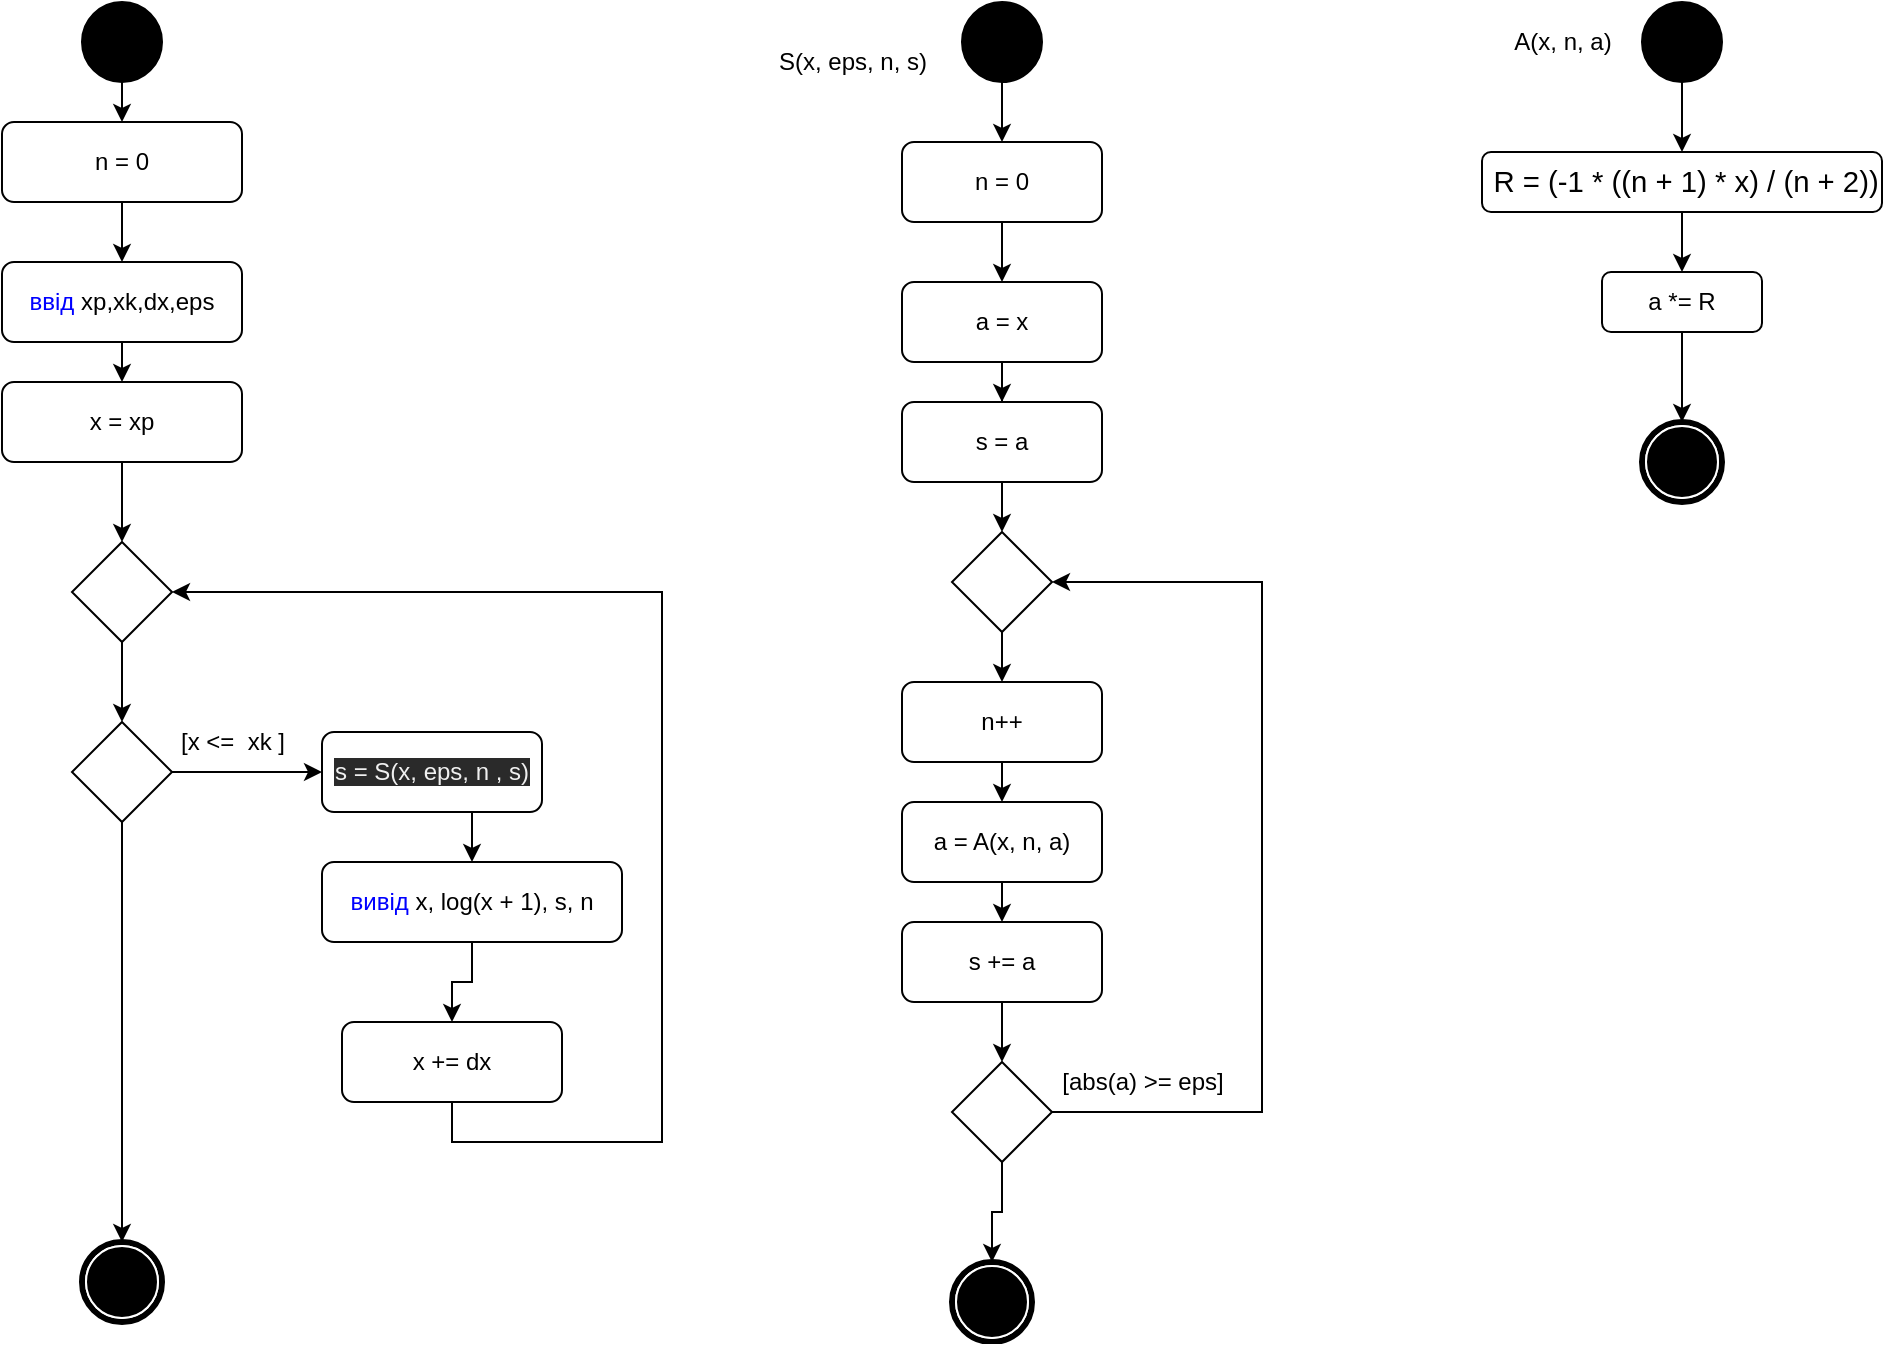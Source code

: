 <mxfile version="15.3.7" type="device"><diagram name="Page-1" id="0783ab3e-0a74-02c8-0abd-f7b4e66b4bec"><mxGraphModel dx="-433" dy="608" grid="1" gridSize="10" guides="1" tooltips="1" connect="1" arrows="1" fold="1" page="1" pageScale="1" pageWidth="850" pageHeight="1100" background="none" math="0" shadow="0"><root><mxCell id="0"/><mxCell id="1" parent="0"/><mxCell id="cG3plaXyzI-PRGufRfG0-6" style="edgeStyle=orthogonalEdgeStyle;rounded=0;orthogonalLoop=1;jettySize=auto;html=1;exitX=0.5;exitY=1;exitDx=0;exitDy=0;entryX=0.5;entryY=0;entryDx=0;entryDy=0;" edge="1" parent="1" source="60571a20871a0731-4" target="cG3plaXyzI-PRGufRfG0-1"><mxGeometry relative="1" as="geometry"/></mxCell><mxCell id="60571a20871a0731-4" value="" style="ellipse;whiteSpace=wrap;html=1;rounded=0;shadow=0;comic=0;labelBackgroundColor=none;strokeWidth=1;fillColor=#000000;fontFamily=Verdana;fontSize=12;align=center;" parent="1" vertex="1"><mxGeometry x="920" y="40" width="40" height="40" as="geometry"/></mxCell><mxCell id="60571a20871a0731-5" value="" style="shape=mxgraph.bpmn.shape;html=1;verticalLabelPosition=bottom;labelBackgroundColor=#ffffff;verticalAlign=top;perimeter=ellipsePerimeter;outline=end;symbol=terminate;rounded=0;shadow=0;comic=0;strokeWidth=1;fontFamily=Verdana;fontSize=12;align=center;" parent="1" vertex="1"><mxGeometry x="920" y="660" width="40" height="40" as="geometry"/></mxCell><mxCell id="cG3plaXyzI-PRGufRfG0-7" style="edgeStyle=orthogonalEdgeStyle;rounded=0;orthogonalLoop=1;jettySize=auto;html=1;exitX=0.5;exitY=1;exitDx=0;exitDy=0;entryX=0.5;entryY=0;entryDx=0;entryDy=0;" edge="1" parent="1" source="cG3plaXyzI-PRGufRfG0-1" target="cG3plaXyzI-PRGufRfG0-2"><mxGeometry relative="1" as="geometry"/></mxCell><mxCell id="cG3plaXyzI-PRGufRfG0-1" value="&lt;span&gt;n = 0&lt;/span&gt;" style="rounded=1;whiteSpace=wrap;html=1;" vertex="1" parent="1"><mxGeometry x="880" y="100" width="120" height="40" as="geometry"/></mxCell><mxCell id="cG3plaXyzI-PRGufRfG0-8" style="edgeStyle=orthogonalEdgeStyle;rounded=0;orthogonalLoop=1;jettySize=auto;html=1;exitX=0.5;exitY=1;exitDx=0;exitDy=0;entryX=0.5;entryY=0;entryDx=0;entryDy=0;" edge="1" parent="1" source="cG3plaXyzI-PRGufRfG0-2" target="cG3plaXyzI-PRGufRfG0-3"><mxGeometry relative="1" as="geometry"/></mxCell><mxCell id="cG3plaXyzI-PRGufRfG0-2" value="&lt;font color=&quot;#0000ff&quot;&gt;ввід&lt;/font&gt; xp,xk,dx,eps" style="rounded=1;whiteSpace=wrap;html=1;" vertex="1" parent="1"><mxGeometry x="880" y="170" width="120" height="40" as="geometry"/></mxCell><mxCell id="cG3plaXyzI-PRGufRfG0-9" style="edgeStyle=orthogonalEdgeStyle;rounded=0;orthogonalLoop=1;jettySize=auto;html=1;exitX=0.5;exitY=1;exitDx=0;exitDy=0;entryX=0.5;entryY=0;entryDx=0;entryDy=0;" edge="1" parent="1" source="cG3plaXyzI-PRGufRfG0-3" target="cG3plaXyzI-PRGufRfG0-4"><mxGeometry relative="1" as="geometry"/></mxCell><mxCell id="cG3plaXyzI-PRGufRfG0-3" value="x = xp" style="rounded=1;whiteSpace=wrap;html=1;" vertex="1" parent="1"><mxGeometry x="880" y="230" width="120" height="40" as="geometry"/></mxCell><mxCell id="cG3plaXyzI-PRGufRfG0-10" style="edgeStyle=orthogonalEdgeStyle;rounded=0;orthogonalLoop=1;jettySize=auto;html=1;exitX=0.5;exitY=1;exitDx=0;exitDy=0;entryX=0.5;entryY=0;entryDx=0;entryDy=0;" edge="1" parent="1" source="cG3plaXyzI-PRGufRfG0-4" target="cG3plaXyzI-PRGufRfG0-5"><mxGeometry relative="1" as="geometry"/></mxCell><mxCell id="cG3plaXyzI-PRGufRfG0-4" value="" style="rhombus;whiteSpace=wrap;html=1;" vertex="1" parent="1"><mxGeometry x="915" y="310" width="50" height="50" as="geometry"/></mxCell><mxCell id="cG3plaXyzI-PRGufRfG0-16" style="edgeStyle=orthogonalEdgeStyle;rounded=0;orthogonalLoop=1;jettySize=auto;html=1;exitX=1;exitY=0.5;exitDx=0;exitDy=0;entryX=0;entryY=0.5;entryDx=0;entryDy=0;" edge="1" parent="1" source="cG3plaXyzI-PRGufRfG0-5" target="cG3plaXyzI-PRGufRfG0-13"><mxGeometry relative="1" as="geometry"/></mxCell><mxCell id="cG3plaXyzI-PRGufRfG0-24" style="edgeStyle=orthogonalEdgeStyle;rounded=0;orthogonalLoop=1;jettySize=auto;html=1;exitX=0.5;exitY=1;exitDx=0;exitDy=0;entryX=0.5;entryY=0;entryDx=0;entryDy=0;" edge="1" parent="1" source="cG3plaXyzI-PRGufRfG0-5" target="60571a20871a0731-5"><mxGeometry relative="1" as="geometry"/></mxCell><mxCell id="cG3plaXyzI-PRGufRfG0-5" value="" style="rhombus;whiteSpace=wrap;html=1;" vertex="1" parent="1"><mxGeometry x="915" y="400" width="50" height="50" as="geometry"/></mxCell><mxCell id="cG3plaXyzI-PRGufRfG0-17" style="edgeStyle=orthogonalEdgeStyle;rounded=0;orthogonalLoop=1;jettySize=auto;html=1;exitX=0.5;exitY=1;exitDx=0;exitDy=0;entryX=0.5;entryY=0;entryDx=0;entryDy=0;" edge="1" parent="1" source="cG3plaXyzI-PRGufRfG0-13" target="cG3plaXyzI-PRGufRfG0-14"><mxGeometry relative="1" as="geometry"/></mxCell><mxCell id="cG3plaXyzI-PRGufRfG0-13" value="&#10;&#10;&lt;span style=&quot;color: rgb(240, 240, 240); font-family: helvetica; font-size: 12px; font-style: normal; font-weight: 400; letter-spacing: normal; text-align: center; text-indent: 0px; text-transform: none; word-spacing: 0px; background-color: rgb(42, 42, 42); display: inline; float: none;&quot;&gt;s = S(x, eps, n , s)&lt;/span&gt;&#10;&#10;" style="rounded=1;whiteSpace=wrap;html=1;" vertex="1" parent="1"><mxGeometry x="1040" y="405" width="110" height="40" as="geometry"/></mxCell><mxCell id="cG3plaXyzI-PRGufRfG0-18" style="edgeStyle=orthogonalEdgeStyle;rounded=0;orthogonalLoop=1;jettySize=auto;html=1;exitX=0.5;exitY=1;exitDx=0;exitDy=0;entryX=0.5;entryY=0;entryDx=0;entryDy=0;" edge="1" parent="1" source="cG3plaXyzI-PRGufRfG0-14" target="cG3plaXyzI-PRGufRfG0-15"><mxGeometry relative="1" as="geometry"/></mxCell><mxCell id="cG3plaXyzI-PRGufRfG0-14" value="&lt;font color=&quot;#0000ff&quot;&gt;вивід&lt;/font&gt; x, log(x + 1), s, n" style="rounded=1;whiteSpace=wrap;html=1;" vertex="1" parent="1"><mxGeometry x="1040" y="470" width="150" height="40" as="geometry"/></mxCell><mxCell id="cG3plaXyzI-PRGufRfG0-19" style="edgeStyle=orthogonalEdgeStyle;rounded=0;orthogonalLoop=1;jettySize=auto;html=1;exitX=0.5;exitY=1;exitDx=0;exitDy=0;entryX=1;entryY=0.5;entryDx=0;entryDy=0;" edge="1" parent="1" source="cG3plaXyzI-PRGufRfG0-15" target="cG3plaXyzI-PRGufRfG0-4"><mxGeometry relative="1" as="geometry"><Array as="points"><mxPoint x="1105" y="610"/><mxPoint x="1210" y="610"/><mxPoint x="1210" y="335"/></Array></mxGeometry></mxCell><mxCell id="cG3plaXyzI-PRGufRfG0-15" value="x += dx" style="rounded=1;whiteSpace=wrap;html=1;" vertex="1" parent="1"><mxGeometry x="1050" y="550" width="110" height="40" as="geometry"/></mxCell><mxCell id="cG3plaXyzI-PRGufRfG0-21" value="[x &amp;lt;=&amp;nbsp; xk ]" style="text;html=1;align=center;verticalAlign=middle;resizable=0;points=[];autosize=1;strokeColor=none;fillColor=none;" vertex="1" parent="1"><mxGeometry x="960" y="400" width="70" height="20" as="geometry"/></mxCell><mxCell id="cG3plaXyzI-PRGufRfG0-36" style="edgeStyle=orthogonalEdgeStyle;rounded=0;orthogonalLoop=1;jettySize=auto;html=1;exitX=0.5;exitY=1;exitDx=0;exitDy=0;entryX=0.5;entryY=0;entryDx=0;entryDy=0;" edge="1" parent="1" source="cG3plaXyzI-PRGufRfG0-25" target="cG3plaXyzI-PRGufRfG0-26"><mxGeometry relative="1" as="geometry"/></mxCell><mxCell id="cG3plaXyzI-PRGufRfG0-25" value="" style="ellipse;whiteSpace=wrap;html=1;rounded=0;shadow=0;comic=0;labelBackgroundColor=none;strokeWidth=1;fillColor=#000000;fontFamily=Verdana;fontSize=12;align=center;" vertex="1" parent="1"><mxGeometry x="1360" y="40" width="40" height="40" as="geometry"/></mxCell><mxCell id="cG3plaXyzI-PRGufRfG0-37" style="edgeStyle=orthogonalEdgeStyle;rounded=0;orthogonalLoop=1;jettySize=auto;html=1;exitX=0.5;exitY=1;exitDx=0;exitDy=0;entryX=0.5;entryY=0;entryDx=0;entryDy=0;" edge="1" parent="1" source="cG3plaXyzI-PRGufRfG0-26" target="cG3plaXyzI-PRGufRfG0-27"><mxGeometry relative="1" as="geometry"/></mxCell><mxCell id="cG3plaXyzI-PRGufRfG0-26" value="n = 0&lt;span style=&quot;color: rgba(0 , 0 , 0 , 0) ; font-family: monospace ; font-size: 0px&quot;&gt;%3CmxGraphModel%3E%3Croot%3E%3CmxCell%20id%3D%220%22%2F%3E%3CmxCell%20id%3D%221%22%20parent%3D%220%22%2F%3E%3CmxCell%20id%3D%222%22%20value%3D%22%22%20style%3D%22ellipse%3BwhiteSpace%3Dwrap%3Bhtml%3D1%3Brounded%3D0%3Bshadow%3D0%3Bcomic%3D0%3BlabelBackgroundColor%3Dnone%3BstrokeWidth%3D1%3BfillColor%3D%23000000%3BfontFamily%3DVerdana%3BfontSize%3D12%3Balign%3Dcenter%3B%22%20vertex%3D%221%22%20parent%3D%221%22%3E%3CmxGeometry%20x%3D%22920%22%20y%3D%2240%22%20width%3D%2240%22%20height%3D%2240%22%20as%3D%22geometry%22%2F%3E%3C%2FmxCell%3E%3C%2Froot%3E%3C%2FmxGraphModel%3E&lt;/span&gt;" style="rounded=1;whiteSpace=wrap;html=1;" vertex="1" parent="1"><mxGeometry x="1330" y="110" width="100" height="40" as="geometry"/></mxCell><mxCell id="cG3plaXyzI-PRGufRfG0-38" style="edgeStyle=orthogonalEdgeStyle;rounded=0;orthogonalLoop=1;jettySize=auto;html=1;" edge="1" parent="1" source="cG3plaXyzI-PRGufRfG0-27" target="cG3plaXyzI-PRGufRfG0-28"><mxGeometry relative="1" as="geometry"/></mxCell><mxCell id="cG3plaXyzI-PRGufRfG0-27" value="a = x" style="rounded=1;whiteSpace=wrap;html=1;" vertex="1" parent="1"><mxGeometry x="1330" y="180" width="100" height="40" as="geometry"/></mxCell><mxCell id="cG3plaXyzI-PRGufRfG0-39" style="edgeStyle=orthogonalEdgeStyle;rounded=0;orthogonalLoop=1;jettySize=auto;html=1;exitX=0.5;exitY=1;exitDx=0;exitDy=0;entryX=0.5;entryY=0;entryDx=0;entryDy=0;" edge="1" parent="1" source="cG3plaXyzI-PRGufRfG0-28" target="cG3plaXyzI-PRGufRfG0-31"><mxGeometry relative="1" as="geometry"/></mxCell><mxCell id="cG3plaXyzI-PRGufRfG0-28" value="s = a" style="rounded=1;whiteSpace=wrap;html=1;" vertex="1" parent="1"><mxGeometry x="1330" y="240" width="100" height="40" as="geometry"/></mxCell><mxCell id="cG3plaXyzI-PRGufRfG0-41" style="edgeStyle=orthogonalEdgeStyle;rounded=0;orthogonalLoop=1;jettySize=auto;html=1;exitX=0.5;exitY=1;exitDx=0;exitDy=0;entryX=0.5;entryY=0;entryDx=0;entryDy=0;" edge="1" parent="1" source="cG3plaXyzI-PRGufRfG0-29" target="cG3plaXyzI-PRGufRfG0-33"><mxGeometry relative="1" as="geometry"/></mxCell><mxCell id="cG3plaXyzI-PRGufRfG0-29" value="n++&lt;span style=&quot;color: rgba(0 , 0 , 0 , 0) ; font-family: monospace ; font-size: 0px&quot;&gt;%3CmxGraphModel%3E%3Croot%3E%3CmxCell%20id%3D%220%22%2F%3E%3CmxCell%20id%3D%221%22%20parent%3D%220%22%2F%3E%3CmxCell%20id%3D%222%22%20style%3D%22edgeStyle%3DorthogonalEdgeStyle%3Brounded%3D0%3BorthogonalLoop%3D1%3BjettySize%3Dauto%3Bhtml%3D1%3BexitX%3D0.5%3BexitY%3D1%3BexitDx%3D0%3BexitDy%3D0%3BentryX%3D0.5%3BentryY%3D0%3BentryDx%3D0%3BentryDy%3D0%3B%22%20edge%3D%221%22%20source%3D%223%22%20target%3D%224%22%20parent%3D%221%22%3E%3CmxGeometry%20relative%3D%221%22%20as%3D%22geometry%22%2F%3E%3C%2FmxCell%3E%3CmxCell%20id%3D%223%22%20value%3D%22%22%20style%3D%22rhombus%3BwhiteSpace%3Dwrap%3Bhtml%3D1%3B%22%20vertex%3D%221%22%20parent%3D%221%22%3E%3CmxGeometry%20x%3D%22915%22%20y%3D%22310%22%20width%3D%2250%22%20height%3D%2250%22%20as%3D%22geometry%22%2F%3E%3C%2FmxCell%3E%3CmxCell%20id%3D%224%22%20value%3D%22%22%20style%3D%22rhombus%3BwhiteSpace%3Dwrap%3Bhtml%3D1%3B%22%20vertex%3D%221%22%20parent%3D%221%22%3E%3CmxGeometry%20x%3D%22915%22%20y%3D%22400%22%20width%3D%2250%22%20height%3D%2250%22%20as%3D%22geometry%22%2F%3E%3C%2FmxCell%3E%3C%2Froot%3E%3C%2FmxGraphModel%3E&lt;/span&gt;" style="rounded=1;whiteSpace=wrap;html=1;" vertex="1" parent="1"><mxGeometry x="1330" y="380" width="100" height="40" as="geometry"/></mxCell><mxCell id="cG3plaXyzI-PRGufRfG0-40" style="edgeStyle=orthogonalEdgeStyle;rounded=0;orthogonalLoop=1;jettySize=auto;html=1;exitX=0.5;exitY=1;exitDx=0;exitDy=0;entryX=0.5;entryY=0;entryDx=0;entryDy=0;" edge="1" parent="1" source="cG3plaXyzI-PRGufRfG0-31" target="cG3plaXyzI-PRGufRfG0-29"><mxGeometry relative="1" as="geometry"/></mxCell><mxCell id="cG3plaXyzI-PRGufRfG0-31" value="" style="rhombus;whiteSpace=wrap;html=1;" vertex="1" parent="1"><mxGeometry x="1355" y="305" width="50" height="50" as="geometry"/></mxCell><mxCell id="cG3plaXyzI-PRGufRfG0-35" style="edgeStyle=orthogonalEdgeStyle;rounded=0;orthogonalLoop=1;jettySize=auto;html=1;exitX=1;exitY=0.5;exitDx=0;exitDy=0;entryX=1;entryY=0.5;entryDx=0;entryDy=0;" edge="1" parent="1" source="cG3plaXyzI-PRGufRfG0-32" target="cG3plaXyzI-PRGufRfG0-31"><mxGeometry relative="1" as="geometry"><Array as="points"><mxPoint x="1510" y="595"/><mxPoint x="1510" y="330"/></Array></mxGeometry></mxCell><mxCell id="cG3plaXyzI-PRGufRfG0-48" style="edgeStyle=orthogonalEdgeStyle;rounded=0;orthogonalLoop=1;jettySize=auto;html=1;exitX=0.5;exitY=1;exitDx=0;exitDy=0;entryX=0.5;entryY=0;entryDx=0;entryDy=0;" edge="1" parent="1" source="cG3plaXyzI-PRGufRfG0-32" target="cG3plaXyzI-PRGufRfG0-46"><mxGeometry relative="1" as="geometry"/></mxCell><mxCell id="cG3plaXyzI-PRGufRfG0-32" value="" style="rhombus;whiteSpace=wrap;html=1;" vertex="1" parent="1"><mxGeometry x="1355" y="570" width="50" height="50" as="geometry"/></mxCell><mxCell id="cG3plaXyzI-PRGufRfG0-42" style="edgeStyle=orthogonalEdgeStyle;rounded=0;orthogonalLoop=1;jettySize=auto;html=1;exitX=0.5;exitY=1;exitDx=0;exitDy=0;entryX=0.5;entryY=0;entryDx=0;entryDy=0;" edge="1" parent="1" source="cG3plaXyzI-PRGufRfG0-33" target="cG3plaXyzI-PRGufRfG0-34"><mxGeometry relative="1" as="geometry"/></mxCell><mxCell id="cG3plaXyzI-PRGufRfG0-33" value="a = A(x, n, a)&lt;span style=&quot;color: rgba(0 , 0 , 0 , 0) ; font-family: monospace ; font-size: 0px&quot;&gt;3CmxGraphModel%3E%3Croot%3E%3CmxCell%20id%3D%220%22%2F%3E%3CmxCell%20id%3D%221%22%20parent%3D%220%22%2F%3E%3CmxCell%20id%3D%222%22%20value%3D%22%26lt%3Bfont%20style%3D%26quot%3Bfont-size%3A%2024px%26quot%3B%26gt%3B%2B%26lt%3B%2Ffont%26gt%3B%22%20style%3D%22text%3Bhtml%3D1%3BstrokeColor%3Dnone%3BfillColor%3Dnone%3Balign%3Dcenter%3BverticalAlign%3Dmiddle%3BwhiteSpace%3Dwrap%3Brounded%3D0%3B%22%20vertex%3D%221%22%20parent%3D%221%22%3E%3CmxGeometry%20x%3D%22240%22%20y%3D%22350%22%20width%3D%2240%22%20height%3D%2220%22%20as%3D%22geometry%22%2F%3E%3C%2FmxCell%3E%3C%2Froot%3E%3C%2FmxGraphModel%3&lt;/span&gt;" style="rounded=1;whiteSpace=wrap;html=1;" vertex="1" parent="1"><mxGeometry x="1330" y="440" width="100" height="40" as="geometry"/></mxCell><mxCell id="cG3plaXyzI-PRGufRfG0-43" style="edgeStyle=orthogonalEdgeStyle;rounded=0;orthogonalLoop=1;jettySize=auto;html=1;exitX=0.5;exitY=1;exitDx=0;exitDy=0;" edge="1" parent="1" source="cG3plaXyzI-PRGufRfG0-34" target="cG3plaXyzI-PRGufRfG0-32"><mxGeometry relative="1" as="geometry"/></mxCell><mxCell id="cG3plaXyzI-PRGufRfG0-34" value="s += a" style="rounded=1;whiteSpace=wrap;html=1;" vertex="1" parent="1"><mxGeometry x="1330" y="500" width="100" height="40" as="geometry"/></mxCell><mxCell id="cG3plaXyzI-PRGufRfG0-45" value="&lt;span&gt;[abs(a) &amp;gt;= eps]&lt;/span&gt;" style="text;html=1;align=center;verticalAlign=middle;resizable=0;points=[];autosize=1;strokeColor=none;fillColor=none;" vertex="1" parent="1"><mxGeometry x="1400" y="570" width="100" height="20" as="geometry"/></mxCell><mxCell id="cG3plaXyzI-PRGufRfG0-46" value="" style="shape=mxgraph.bpmn.shape;html=1;verticalLabelPosition=bottom;labelBackgroundColor=#ffffff;verticalAlign=top;perimeter=ellipsePerimeter;outline=end;symbol=terminate;rounded=0;shadow=0;comic=0;strokeWidth=1;fontFamily=Verdana;fontSize=12;align=center;" vertex="1" parent="1"><mxGeometry x="1355" y="670" width="40" height="40" as="geometry"/></mxCell><mxCell id="cG3plaXyzI-PRGufRfG0-55" style="edgeStyle=orthogonalEdgeStyle;rounded=0;orthogonalLoop=1;jettySize=auto;html=1;exitX=0.5;exitY=1;exitDx=0;exitDy=0;entryX=0.5;entryY=0;entryDx=0;entryDy=0;" edge="1" parent="1" source="cG3plaXyzI-PRGufRfG0-49" target="cG3plaXyzI-PRGufRfG0-52"><mxGeometry relative="1" as="geometry"/></mxCell><mxCell id="cG3plaXyzI-PRGufRfG0-49" value="" style="ellipse;whiteSpace=wrap;html=1;rounded=0;shadow=0;comic=0;labelBackgroundColor=none;strokeWidth=1;fillColor=#000000;fontFamily=Verdana;fontSize=12;align=center;" vertex="1" parent="1"><mxGeometry x="1700" y="40" width="40" height="40" as="geometry"/></mxCell><mxCell id="cG3plaXyzI-PRGufRfG0-50" value="&lt;span&gt;S(x, eps, n, s)&lt;/span&gt;" style="text;html=1;align=center;verticalAlign=middle;resizable=0;points=[];autosize=1;strokeColor=none;fillColor=none;" vertex="1" parent="1"><mxGeometry x="1260" y="60" width="90" height="20" as="geometry"/></mxCell><mxCell id="cG3plaXyzI-PRGufRfG0-51" value="&lt;span&gt;A(x, n, a)&lt;/span&gt;" style="text;html=1;align=center;verticalAlign=middle;resizable=0;points=[];autosize=1;strokeColor=none;fillColor=none;" vertex="1" parent="1"><mxGeometry x="1630" y="50" width="60" height="20" as="geometry"/></mxCell><mxCell id="cG3plaXyzI-PRGufRfG0-56" style="edgeStyle=orthogonalEdgeStyle;rounded=0;orthogonalLoop=1;jettySize=auto;html=1;exitX=0.5;exitY=1;exitDx=0;exitDy=0;entryX=0.5;entryY=0;entryDx=0;entryDy=0;" edge="1" parent="1" source="cG3plaXyzI-PRGufRfG0-52" target="cG3plaXyzI-PRGufRfG0-53"><mxGeometry relative="1" as="geometry"/></mxCell><mxCell id="cG3plaXyzI-PRGufRfG0-52" value="&lt;span style=&quot;color: rgb(0 , 0 , 0) ; font-family: &amp;#34;wordvisi_msfontservice&amp;#34; , &amp;#34;calibri&amp;#34; , &amp;#34;calibri_embeddedfont&amp;#34; , &amp;#34;calibri_msfontservice&amp;#34; , sans-serif ; font-size: 14.667px ; text-align: left&quot;&gt;&amp;nbsp;R = (-1 * ((n + 1) * x) / (n + 2))&lt;/span&gt;" style="rounded=1;whiteSpace=wrap;html=1;" vertex="1" parent="1"><mxGeometry x="1620" y="115" width="200" height="30" as="geometry"/></mxCell><mxCell id="cG3plaXyzI-PRGufRfG0-57" style="edgeStyle=orthogonalEdgeStyle;rounded=0;orthogonalLoop=1;jettySize=auto;html=1;exitX=0.5;exitY=1;exitDx=0;exitDy=0;entryX=0.5;entryY=0;entryDx=0;entryDy=0;" edge="1" parent="1" source="cG3plaXyzI-PRGufRfG0-53" target="cG3plaXyzI-PRGufRfG0-54"><mxGeometry relative="1" as="geometry"/></mxCell><mxCell id="cG3plaXyzI-PRGufRfG0-53" value="a *= R" style="rounded=1;whiteSpace=wrap;html=1;" vertex="1" parent="1"><mxGeometry x="1680" y="175" width="80" height="30" as="geometry"/></mxCell><mxCell id="cG3plaXyzI-PRGufRfG0-54" value="" style="shape=mxgraph.bpmn.shape;html=1;verticalLabelPosition=bottom;labelBackgroundColor=#ffffff;verticalAlign=top;perimeter=ellipsePerimeter;outline=end;symbol=terminate;rounded=0;shadow=0;comic=0;strokeWidth=1;fontFamily=Verdana;fontSize=12;align=center;" vertex="1" parent="1"><mxGeometry x="1700" y="250" width="40" height="40" as="geometry"/></mxCell></root></mxGraphModel></diagram></mxfile>